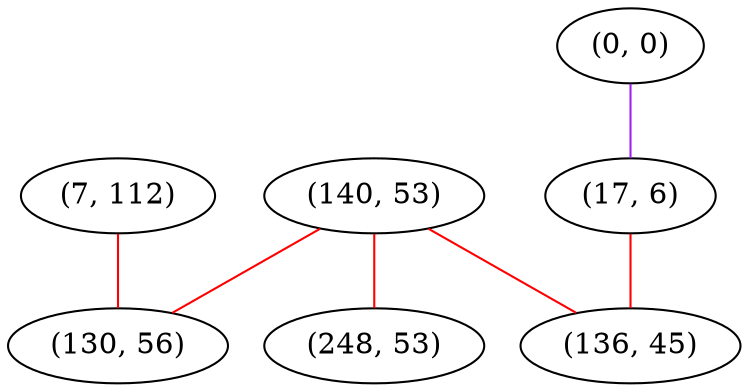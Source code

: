 graph "" {
"(140, 53)";
"(0, 0)";
"(17, 6)";
"(7, 112)";
"(130, 56)";
"(248, 53)";
"(136, 45)";
"(140, 53)" -- "(130, 56)"  [color=red, key=0, weight=1];
"(140, 53)" -- "(248, 53)"  [color=red, key=0, weight=1];
"(140, 53)" -- "(136, 45)"  [color=red, key=0, weight=1];
"(0, 0)" -- "(17, 6)"  [color=purple, key=0, weight=4];
"(17, 6)" -- "(136, 45)"  [color=red, key=0, weight=1];
"(7, 112)" -- "(130, 56)"  [color=red, key=0, weight=1];
}
